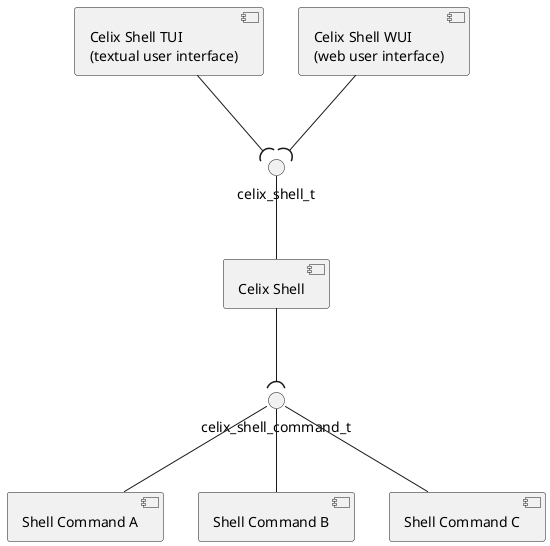 Licensed to the Apache Software Foundation (ASF) under one or more
contributor license agreements.  See the NOTICE file distributed with
this work for additional information regarding copyright ownership.
The ASF licenses this file to You under the Apache License, Version 2.0
(the "License"); you may not use this file except in compliance with
the License.  You may obtain a copy of the License at

    http://www.apache.org/licenses/LICENSE-2.0

Unless required by applicable law or agreed to in writing, software
distributed under the License is distributed on an "AS IS" BASIS,
WITHOUT WARRANTIES OR CONDITIONS OF ANY KIND, either express or implied.
See the License for the specific language governing permissions and
limitations under the License.

@startuml
component ShellTUI as "Celix Shell TUI\n(textual user interface)"
component ShellWUI as "Celix Shell WUI\n(web user interface)"
component ShellCommandA as "Shell Command A"
component ShellCommandB as "Shell Command B"
component ShellCommandC as "Shell Command C"
component CelixShell as "Celix Shell"
() Shell as "celix_shell_t"
() ShellCommandService as "celix_shell_command_t"

ShellTUI -down-( Shell
ShellWUI -down-( Shell

CelixShell -up- Shell
CelixShell  -down-( ShellCommandService

ShellCommandA -up- ShellCommandService
ShellCommandB -up- ShellCommandService
ShellCommandC -up- ShellCommandService

@enduml

